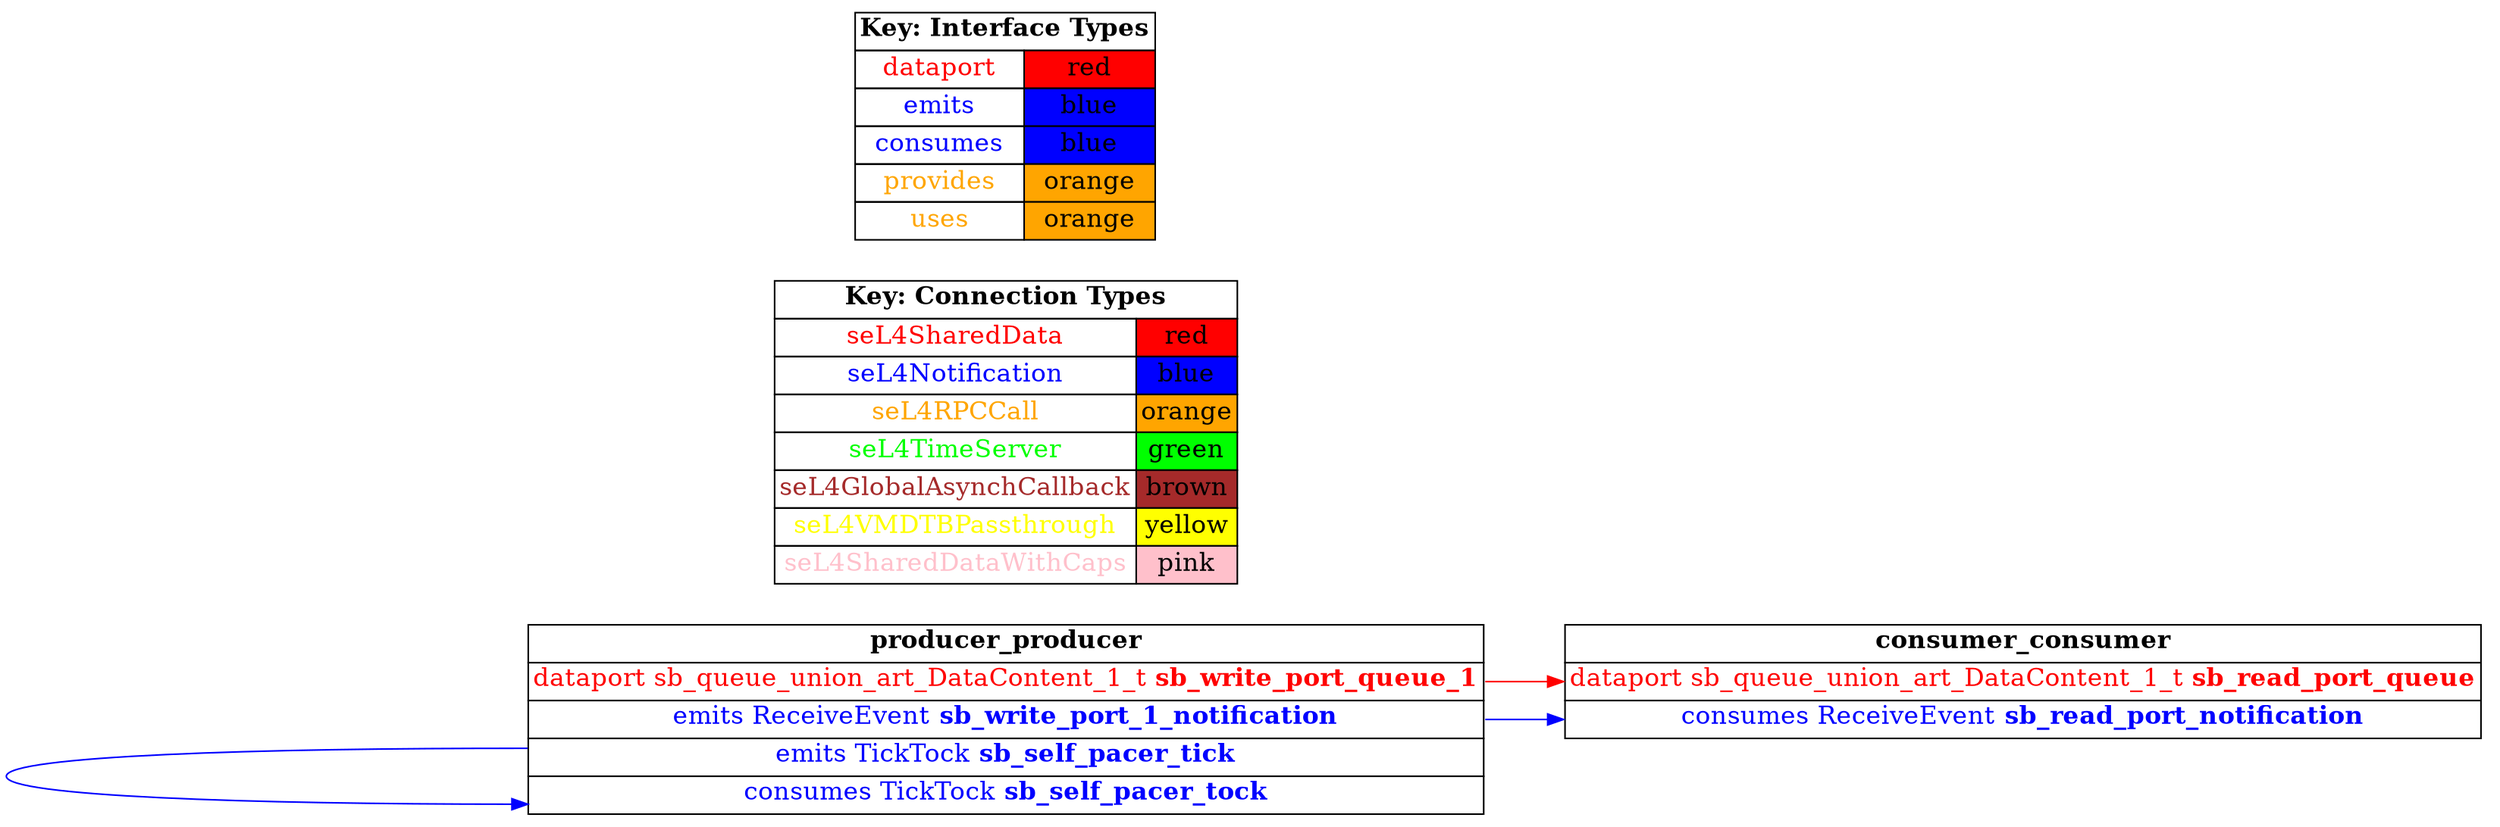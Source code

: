 digraph g {
graph [
  overlap = false,
  rankdir = "LR"
];
node [
  fontsize = "16",
  shape = "ellipse"
];
edge [
];

producer_producer [
  label=<
    <TABLE BORDER="0" CELLBORDER="1" CELLSPACING="0">
      <TR><TD><B>producer_producer</B></TD></TR>
      <TR><TD PORT="sb_write_port_queue_1"><FONT COLOR="red">dataport sb_queue_union_art_DataContent_1_t <B>sb_write_port_queue_1</B></FONT></TD></TR>
      <TR><TD PORT="sb_write_port_1_notification"><FONT COLOR="blue">emits ReceiveEvent <B>sb_write_port_1_notification</B></FONT></TD></TR>
      <TR><TD PORT="sb_self_pacer_tick"><FONT COLOR="blue">emits TickTock <B>sb_self_pacer_tick</B></FONT></TD></TR>
      <TR><TD PORT="sb_self_pacer_tock"><FONT COLOR="blue">consumes TickTock <B>sb_self_pacer_tock</B></FONT></TD></TR>"
    </TABLE>
  >
  shape=plaintext
];

consumer_consumer [
  label=<
    <TABLE BORDER="0" CELLBORDER="1" CELLSPACING="0">
      <TR><TD><B>consumer_consumer</B></TD></TR>
      <TR><TD PORT="sb_read_port_queue"><FONT COLOR="red">dataport sb_queue_union_art_DataContent_1_t <B>sb_read_port_queue</B></FONT></TD></TR>
      <TR><TD PORT="sb_read_port_notification"><FONT COLOR="blue">consumes ReceiveEvent <B>sb_read_port_notification</B></FONT></TD></TR>"
    </TABLE>
  >
  shape=plaintext
];

connectiontypekey [
  label=<
   <TABLE BORDER="0" CELLBORDER="1" CELLSPACING="0">
     <TR><TD COLSPAN="2"><B>Key: Connection Types</B></TD></TR>
     <TR><TD><FONT COLOR="red">seL4SharedData</FONT></TD><TD BGCOLOR="red">red</TD></TR>
     <TR><TD><FONT COLOR="blue">seL4Notification</FONT></TD><TD BGCOLOR="blue">blue</TD></TR>
     <TR><TD><FONT COLOR="orange">seL4RPCCall</FONT></TD><TD BGCOLOR="orange">orange</TD></TR>
     <TR><TD><FONT COLOR="green">seL4TimeServer</FONT></TD><TD BGCOLOR="green">green</TD></TR>
     <TR><TD><FONT COLOR="brown">seL4GlobalAsynchCallback</FONT></TD><TD BGCOLOR="brown">brown</TD></TR>
     <TR><TD><FONT COLOR="yellow">seL4VMDTBPassthrough</FONT></TD><TD BGCOLOR="yellow">yellow</TD></TR>
     <TR><TD><FONT COLOR="pink">seL4SharedDataWithCaps</FONT></TD><TD BGCOLOR="pink">pink</TD></TR>
   </TABLE>
  >
  shape=plaintext
];

interfacetypekey [
  label=<
   <TABLE BORDER="0" CELLBORDER="1" CELLSPACING="0">
     <TR><TD COLSPAN="2"><B>Key: Interface Types</B></TD></TR>
     <TR><TD><FONT COLOR="red">dataport</FONT></TD><TD BGCOLOR="red">red</TD></TR>
     <TR><TD><FONT COLOR="blue">emits</FONT></TD><TD BGCOLOR="blue">blue</TD></TR>
     <TR><TD><FONT COLOR="blue">consumes</FONT></TD><TD BGCOLOR="blue">blue</TD></TR>
     <TR><TD><FONT COLOR="orange">provides</FONT></TD><TD BGCOLOR="orange">orange</TD></TR>
     <TR><TD><FONT COLOR="orange">uses</FONT></TD><TD BGCOLOR="orange">orange</TD></TR>
   </TABLE>
  >
  shape=plaintext
];

"producer_producer":sb_write_port_1_notification -> "consumer_consumer":sb_read_port_notification [
  color="blue"
  //label = "seL4Notification"
  id = conn1

];

"producer_producer":sb_write_port_queue_1 -> "consumer_consumer":sb_read_port_queue [
  color="red"
  //label = "seL4SharedData"
  id = conn2

];

"producer_producer":sb_self_pacer_tick -> "producer_producer":sb_self_pacer_tock [
  color="blue"
  //label = "seL4Notification"
  id = conn3

];

}